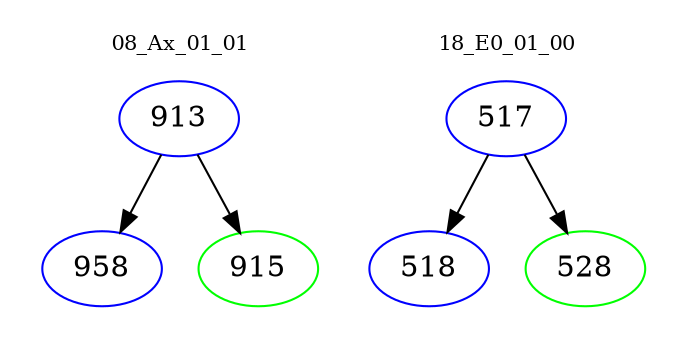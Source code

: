 digraph{
subgraph cluster_0 {
color = white
label = "08_Ax_01_01";
fontsize=10;
T0_913 [label="913", color="blue"]
T0_913 -> T0_958 [color="black"]
T0_958 [label="958", color="blue"]
T0_913 -> T0_915 [color="black"]
T0_915 [label="915", color="green"]
}
subgraph cluster_1 {
color = white
label = "18_E0_01_00";
fontsize=10;
T1_517 [label="517", color="blue"]
T1_517 -> T1_518 [color="black"]
T1_518 [label="518", color="blue"]
T1_517 -> T1_528 [color="black"]
T1_528 [label="528", color="green"]
}
}
